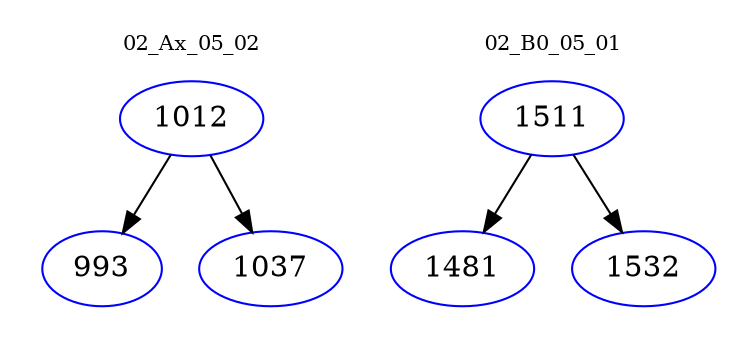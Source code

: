 digraph{
subgraph cluster_0 {
color = white
label = "02_Ax_05_02";
fontsize=10;
T0_1012 [label="1012", color="blue"]
T0_1012 -> T0_993 [color="black"]
T0_993 [label="993", color="blue"]
T0_1012 -> T0_1037 [color="black"]
T0_1037 [label="1037", color="blue"]
}
subgraph cluster_1 {
color = white
label = "02_B0_05_01";
fontsize=10;
T1_1511 [label="1511", color="blue"]
T1_1511 -> T1_1481 [color="black"]
T1_1481 [label="1481", color="blue"]
T1_1511 -> T1_1532 [color="black"]
T1_1532 [label="1532", color="blue"]
}
}
